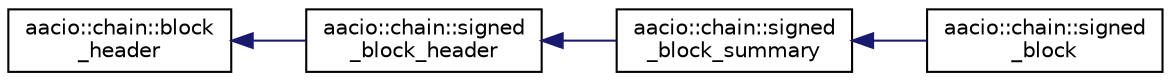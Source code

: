 digraph "Graphical Class Hierarchy"
{
  edge [fontname="Helvetica",fontsize="10",labelfontname="Helvetica",labelfontsize="10"];
  node [fontname="Helvetica",fontsize="10",shape=record];
  rankdir="LR";
  Node0 [label="aacio::chain::block\l_header",height=0.2,width=0.4,color="black", fillcolor="white", style="filled",URL="$structaacio_1_1chain_1_1block__header.html"];
  Node0 -> Node1 [dir="back",color="midnightblue",fontsize="10",style="solid",fontname="Helvetica"];
  Node1 [label="aacio::chain::signed\l_block_header",height=0.2,width=0.4,color="black", fillcolor="white", style="filled",URL="$structaacio_1_1chain_1_1signed__block__header.html"];
  Node1 -> Node2 [dir="back",color="midnightblue",fontsize="10",style="solid",fontname="Helvetica"];
  Node2 [label="aacio::chain::signed\l_block_summary",height=0.2,width=0.4,color="black", fillcolor="white", style="filled",URL="$structaacio_1_1chain_1_1signed__block__summary.html"];
  Node2 -> Node3 [dir="back",color="midnightblue",fontsize="10",style="solid",fontname="Helvetica"];
  Node3 [label="aacio::chain::signed\l_block",height=0.2,width=0.4,color="black", fillcolor="white", style="filled",URL="$structaacio_1_1chain_1_1signed__block.html"];
}
